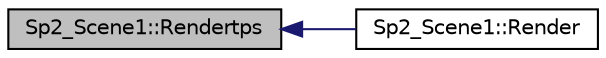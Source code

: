digraph "Sp2_Scene1::Rendertps"
{
  bgcolor="transparent";
  edge [fontname="Helvetica",fontsize="10",labelfontname="Helvetica",labelfontsize="10"];
  node [fontname="Helvetica",fontsize="10",shape=record];
  rankdir="LR";
  Node1 [label="Sp2_Scene1::Rendertps",height=0.2,width=0.4,color="black", fillcolor="grey75", style="filled", fontcolor="black"];
  Node1 -> Node2 [dir="back",color="midnightblue",fontsize="10",style="solid",fontname="Helvetica"];
  Node2 [label="Sp2_Scene1::Render",height=0.2,width=0.4,color="black",URL="$classSp2__Scene1.html#a5d45996751484538f8f7675a1db98979"];
}
